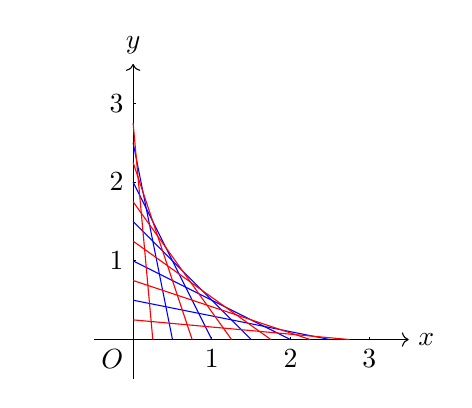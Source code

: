 ﻿\usetikzlibrary{intersections}
\begin{tikzpicture}
	\draw[->] (-0.5,0) -- (3.5,0) coordinate (x axis) node[right] {$x$};
	\draw[->] (0,-0.5) -- (0,3.5) coordinate (y axis) node[above] {$y$};
	\foreach \x in {1,2,3} \draw (\x,1pt) -- (\x,0) node[below] {$\x$};
	\foreach \y in {1,2,3} \draw (1pt,\y) -- (0,\y) node[left] {$\y$};
	\node[below left] at (0,0) {$O$};
	\foreach \x in {0.5,1,1.5,2,2.5} \draw[blue] (\x,0) -- (0,3-\x);
	\foreach \x in {0.25,0.75,1.25,1.75,2.25,2.75} \draw[red] (\x,0) -- (0,3-\x);
\end{tikzpicture}
